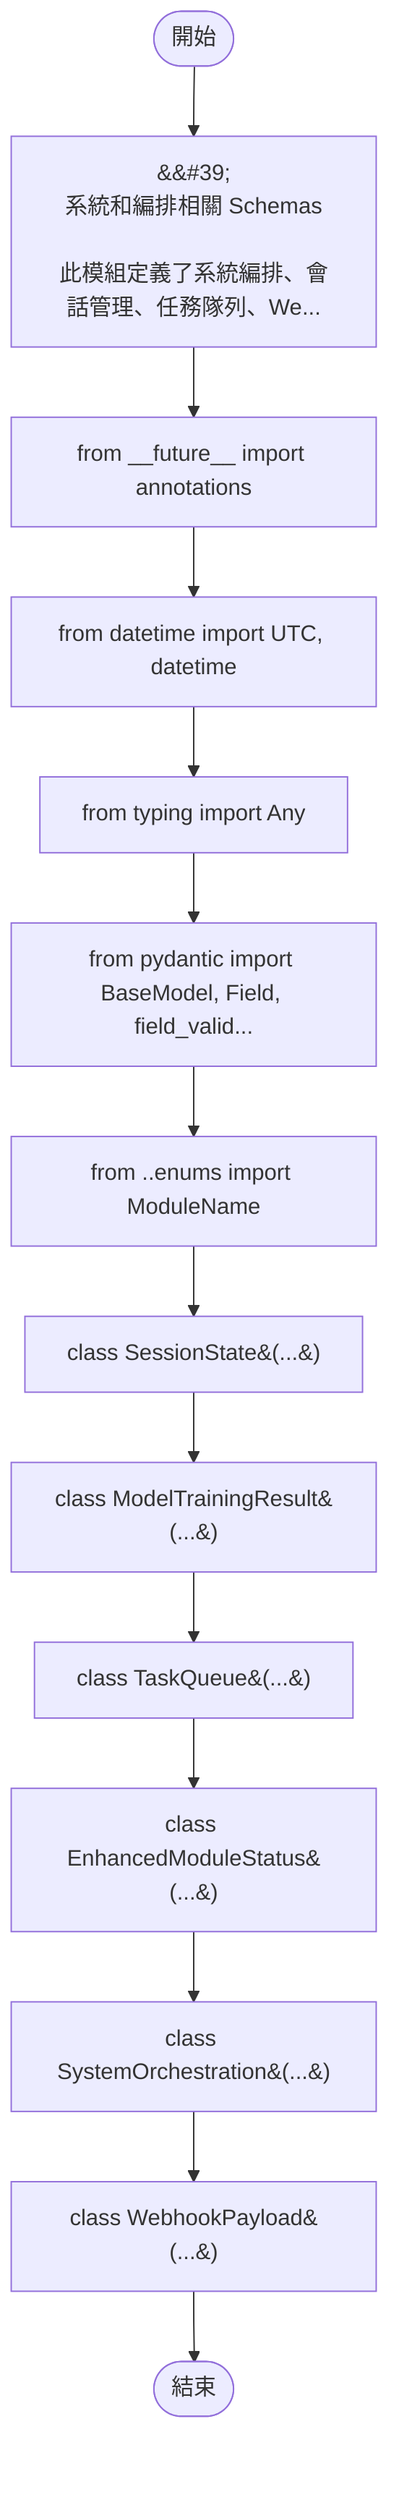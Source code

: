 flowchart TB
    n1([開始])
    n2([結束])
    n3[&amp;&#35;39;\n系統和編排相關 Schemas\n\n此模組定義了系統編排、會話管理、任務隊列、We...]
    n4[from __future__ import annotations]
    n5[from datetime import UTC, datetime]
    n6[from typing import Any]
    n7[from pydantic import BaseModel, Field, field_valid...]
    n8[from ..enums import ModuleName]
    n9[class SessionState&#40;...&#41;]
    n10[class ModelTrainingResult&#40;...&#41;]
    n11[class TaskQueue&#40;...&#41;]
    n12[class EnhancedModuleStatus&#40;...&#41;]
    n13[class SystemOrchestration&#40;...&#41;]
    n14[class WebhookPayload&#40;...&#41;]
    n1 --> n3
    n3 --> n4
    n4 --> n5
    n5 --> n6
    n6 --> n7
    n7 --> n8
    n8 --> n9
    n9 --> n10
    n10 --> n11
    n11 --> n12
    n12 --> n13
    n13 --> n14
    n14 --> n2